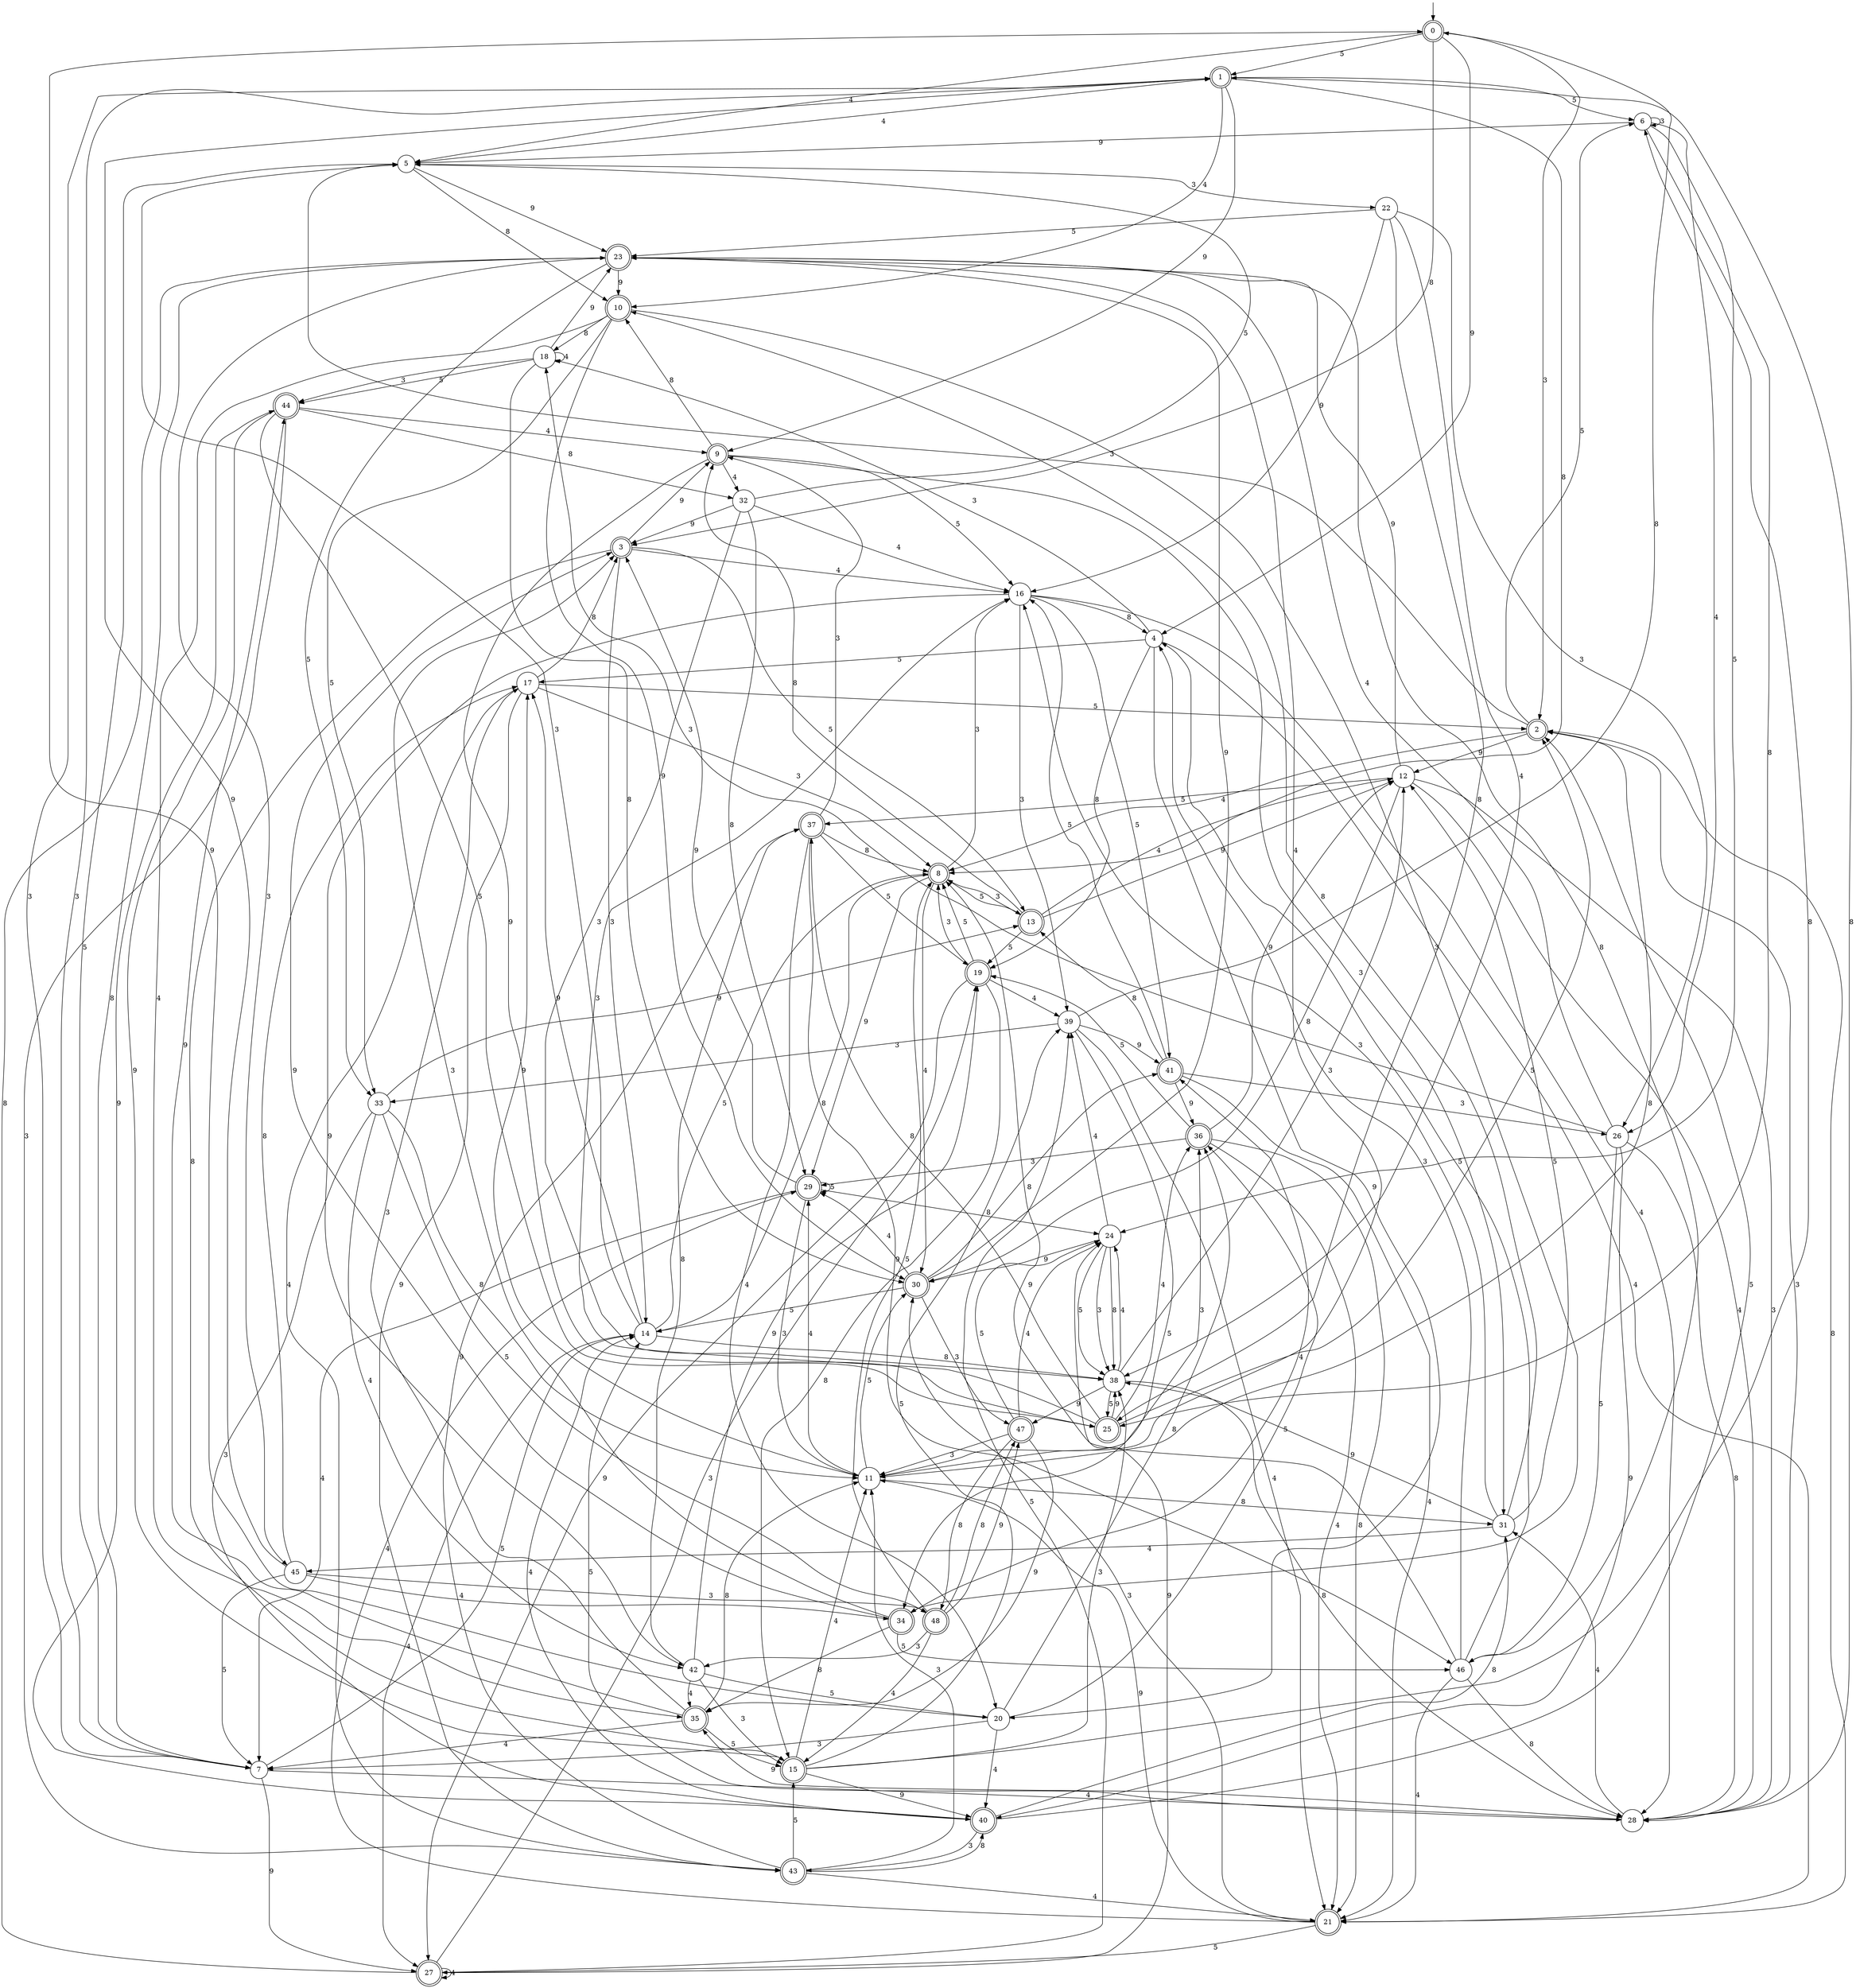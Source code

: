 digraph g {

	s0 [shape="doublecircle" label="0"];
	s1 [shape="doublecircle" label="1"];
	s2 [shape="doublecircle" label="2"];
	s3 [shape="doublecircle" label="3"];
	s4 [shape="circle" label="4"];
	s5 [shape="circle" label="5"];
	s6 [shape="circle" label="6"];
	s7 [shape="circle" label="7"];
	s8 [shape="doublecircle" label="8"];
	s9 [shape="doublecircle" label="9"];
	s10 [shape="doublecircle" label="10"];
	s11 [shape="circle" label="11"];
	s12 [shape="circle" label="12"];
	s13 [shape="doublecircle" label="13"];
	s14 [shape="circle" label="14"];
	s15 [shape="doublecircle" label="15"];
	s16 [shape="circle" label="16"];
	s17 [shape="circle" label="17"];
	s18 [shape="circle" label="18"];
	s19 [shape="doublecircle" label="19"];
	s20 [shape="circle" label="20"];
	s21 [shape="doublecircle" label="21"];
	s22 [shape="circle" label="22"];
	s23 [shape="doublecircle" label="23"];
	s24 [shape="circle" label="24"];
	s25 [shape="doublecircle" label="25"];
	s26 [shape="circle" label="26"];
	s27 [shape="doublecircle" label="27"];
	s28 [shape="circle" label="28"];
	s29 [shape="doublecircle" label="29"];
	s30 [shape="doublecircle" label="30"];
	s31 [shape="circle" label="31"];
	s32 [shape="circle" label="32"];
	s33 [shape="circle" label="33"];
	s34 [shape="doublecircle" label="34"];
	s35 [shape="doublecircle" label="35"];
	s36 [shape="doublecircle" label="36"];
	s37 [shape="doublecircle" label="37"];
	s38 [shape="circle" label="38"];
	s39 [shape="circle" label="39"];
	s40 [shape="doublecircle" label="40"];
	s41 [shape="doublecircle" label="41"];
	s42 [shape="circle" label="42"];
	s43 [shape="doublecircle" label="43"];
	s44 [shape="doublecircle" label="44"];
	s45 [shape="circle" label="45"];
	s46 [shape="circle" label="46"];
	s47 [shape="doublecircle" label="47"];
	s48 [shape="doublecircle" label="48"];
	s0 -> s1 [label="5"];
	s0 -> s2 [label="3"];
	s0 -> s3 [label="8"];
	s0 -> s4 [label="9"];
	s0 -> s5 [label="4"];
	s1 -> s6 [label="5"];
	s1 -> s7 [label="3"];
	s1 -> s8 [label="8"];
	s1 -> s9 [label="9"];
	s1 -> s10 [label="4"];
	s2 -> s6 [label="5"];
	s2 -> s5 [label="3"];
	s2 -> s11 [label="8"];
	s2 -> s12 [label="9"];
	s2 -> s8 [label="4"];
	s3 -> s13 [label="5"];
	s3 -> s14 [label="3"];
	s3 -> s15 [label="8"];
	s3 -> s9 [label="9"];
	s3 -> s16 [label="4"];
	s4 -> s17 [label="5"];
	s4 -> s18 [label="3"];
	s4 -> s19 [label="8"];
	s4 -> s20 [label="9"];
	s4 -> s21 [label="4"];
	s5 -> s7 [label="5"];
	s5 -> s22 [label="3"];
	s5 -> s10 [label="8"];
	s5 -> s23 [label="9"];
	s5 -> s1 [label="4"];
	s6 -> s24 [label="5"];
	s6 -> s6 [label="3"];
	s6 -> s25 [label="8"];
	s6 -> s5 [label="9"];
	s6 -> s26 [label="4"];
	s7 -> s14 [label="5"];
	s7 -> s1 [label="3"];
	s7 -> s23 [label="8"];
	s7 -> s27 [label="9"];
	s7 -> s28 [label="4"];
	s8 -> s13 [label="5"];
	s8 -> s16 [label="3"];
	s8 -> s14 [label="8"];
	s8 -> s29 [label="9"];
	s8 -> s30 [label="4"];
	s9 -> s16 [label="5"];
	s9 -> s31 [label="3"];
	s9 -> s10 [label="8"];
	s9 -> s25 [label="9"];
	s9 -> s32 [label="4"];
	s10 -> s33 [label="5"];
	s10 -> s34 [label="3"];
	s10 -> s18 [label="8"];
	s10 -> s30 [label="9"];
	s10 -> s35 [label="4"];
	s11 -> s30 [label="5"];
	s11 -> s36 [label="3"];
	s11 -> s31 [label="8"];
	s11 -> s17 [label="9"];
	s11 -> s29 [label="4"];
	s12 -> s37 [label="5"];
	s12 -> s28 [label="3"];
	s12 -> s30 [label="8"];
	s12 -> s23 [label="9"];
	s12 -> s28 [label="4"];
	s13 -> s19 [label="5"];
	s13 -> s8 [label="3"];
	s13 -> s9 [label="8"];
	s13 -> s12 [label="9"];
	s13 -> s12 [label="4"];
	s14 -> s8 [label="5"];
	s14 -> s5 [label="3"];
	s14 -> s38 [label="8"];
	s14 -> s17 [label="9"];
	s14 -> s27 [label="4"];
	s15 -> s39 [label="5"];
	s15 -> s38 [label="3"];
	s15 -> s6 [label="8"];
	s15 -> s40 [label="9"];
	s15 -> s11 [label="4"];
	s16 -> s41 [label="5"];
	s16 -> s39 [label="3"];
	s16 -> s4 [label="8"];
	s16 -> s42 [label="9"];
	s16 -> s28 [label="4"];
	s17 -> s2 [label="5"];
	s17 -> s8 [label="3"];
	s17 -> s3 [label="8"];
	s17 -> s43 [label="9"];
	s17 -> s43 [label="4"];
	s18 -> s44 [label="5"];
	s18 -> s44 [label="3"];
	s18 -> s30 [label="8"];
	s18 -> s23 [label="9"];
	s18 -> s18 [label="4"];
	s19 -> s8 [label="5"];
	s19 -> s8 [label="3"];
	s19 -> s15 [label="8"];
	s19 -> s27 [label="9"];
	s19 -> s39 [label="4"];
	s20 -> s36 [label="5"];
	s20 -> s7 [label="3"];
	s20 -> s36 [label="8"];
	s20 -> s0 [label="9"];
	s20 -> s40 [label="4"];
	s21 -> s27 [label="5"];
	s21 -> s30 [label="3"];
	s21 -> s2 [label="8"];
	s21 -> s11 [label="9"];
	s21 -> s29 [label="4"];
	s22 -> s23 [label="5"];
	s22 -> s26 [label="3"];
	s22 -> s25 [label="8"];
	s22 -> s16 [label="9"];
	s22 -> s38 [label="4"];
	s23 -> s33 [label="5"];
	s23 -> s45 [label="3"];
	s23 -> s46 [label="8"];
	s23 -> s10 [label="9"];
	s23 -> s11 [label="4"];
	s24 -> s38 [label="5"];
	s24 -> s38 [label="3"];
	s24 -> s38 [label="8"];
	s24 -> s30 [label="9"];
	s24 -> s39 [label="4"];
	s25 -> s2 [label="5"];
	s25 -> s16 [label="3"];
	s25 -> s37 [label="8"];
	s25 -> s38 [label="9"];
	s25 -> s36 [label="4"];
	s26 -> s46 [label="5"];
	s26 -> s18 [label="3"];
	s26 -> s28 [label="8"];
	s26 -> s40 [label="9"];
	s26 -> s23 [label="4"];
	s27 -> s39 [label="5"];
	s27 -> s19 [label="3"];
	s27 -> s23 [label="8"];
	s27 -> s24 [label="9"];
	s27 -> s27 [label="4"];
	s28 -> s14 [label="5"];
	s28 -> s2 [label="3"];
	s28 -> s1 [label="8"];
	s28 -> s35 [label="9"];
	s28 -> s31 [label="4"];
	s29 -> s29 [label="5"];
	s29 -> s11 [label="3"];
	s29 -> s24 [label="8"];
	s29 -> s3 [label="9"];
	s29 -> s7 [label="4"];
	s30 -> s14 [label="5"];
	s30 -> s47 [label="3"];
	s30 -> s41 [label="8"];
	s30 -> s23 [label="9"];
	s30 -> s29 [label="4"];
	s31 -> s12 [label="5"];
	s31 -> s16 [label="3"];
	s31 -> s10 [label="8"];
	s31 -> s38 [label="9"];
	s31 -> s45 [label="4"];
	s32 -> s5 [label="5"];
	s32 -> s38 [label="3"];
	s32 -> s29 [label="8"];
	s32 -> s3 [label="9"];
	s32 -> s16 [label="4"];
	s33 -> s48 [label="5"];
	s33 -> s40 [label="3"];
	s33 -> s11 [label="8"];
	s33 -> s13 [label="9"];
	s33 -> s42 [label="4"];
	s34 -> s46 [label="5"];
	s34 -> s3 [label="3"];
	s34 -> s35 [label="8"];
	s34 -> s3 [label="9"];
	s34 -> s41 [label="4"];
	s35 -> s15 [label="5"];
	s35 -> s17 [label="3"];
	s35 -> s11 [label="8"];
	s35 -> s44 [label="9"];
	s35 -> s7 [label="4"];
	s36 -> s19 [label="5"];
	s36 -> s29 [label="3"];
	s36 -> s21 [label="8"];
	s36 -> s12 [label="9"];
	s36 -> s21 [label="4"];
	s37 -> s19 [label="5"];
	s37 -> s9 [label="3"];
	s37 -> s8 [label="8"];
	s37 -> s46 [label="9"];
	s37 -> s20 [label="4"];
	s38 -> s25 [label="5"];
	s38 -> s12 [label="3"];
	s38 -> s28 [label="8"];
	s38 -> s47 [label="9"];
	s38 -> s24 [label="4"];
	s39 -> s34 [label="5"];
	s39 -> s33 [label="3"];
	s39 -> s0 [label="8"];
	s39 -> s41 [label="9"];
	s39 -> s21 [label="4"];
	s40 -> s2 [label="5"];
	s40 -> s43 [label="3"];
	s40 -> s31 [label="8"];
	s40 -> s44 [label="9"];
	s40 -> s14 [label="4"];
	s41 -> s16 [label="5"];
	s41 -> s26 [label="3"];
	s41 -> s13 [label="8"];
	s41 -> s36 [label="9"];
	s41 -> s21 [label="4"];
	s42 -> s20 [label="5"];
	s42 -> s15 [label="3"];
	s42 -> s37 [label="8"];
	s42 -> s19 [label="9"];
	s42 -> s35 [label="4"];
	s43 -> s15 [label="5"];
	s43 -> s11 [label="3"];
	s43 -> s40 [label="8"];
	s43 -> s37 [label="9"];
	s43 -> s21 [label="4"];
	s44 -> s25 [label="5"];
	s44 -> s43 [label="3"];
	s44 -> s32 [label="8"];
	s44 -> s15 [label="9"];
	s44 -> s9 [label="4"];
	s45 -> s7 [label="5"];
	s45 -> s48 [label="3"];
	s45 -> s17 [label="8"];
	s45 -> s1 [label="9"];
	s45 -> s34 [label="4"];
	s46 -> s4 [label="5"];
	s46 -> s4 [label="3"];
	s46 -> s28 [label="8"];
	s46 -> s8 [label="9"];
	s46 -> s21 [label="4"];
	s47 -> s24 [label="5"];
	s47 -> s11 [label="3"];
	s47 -> s48 [label="8"];
	s47 -> s35 [label="9"];
	s47 -> s24 [label="4"];
	s48 -> s8 [label="5"];
	s48 -> s42 [label="3"];
	s48 -> s47 [label="8"];
	s48 -> s47 [label="9"];
	s48 -> s15 [label="4"];

__start0 [label="" shape="none" width="0" height="0"];
__start0 -> s0;

}
